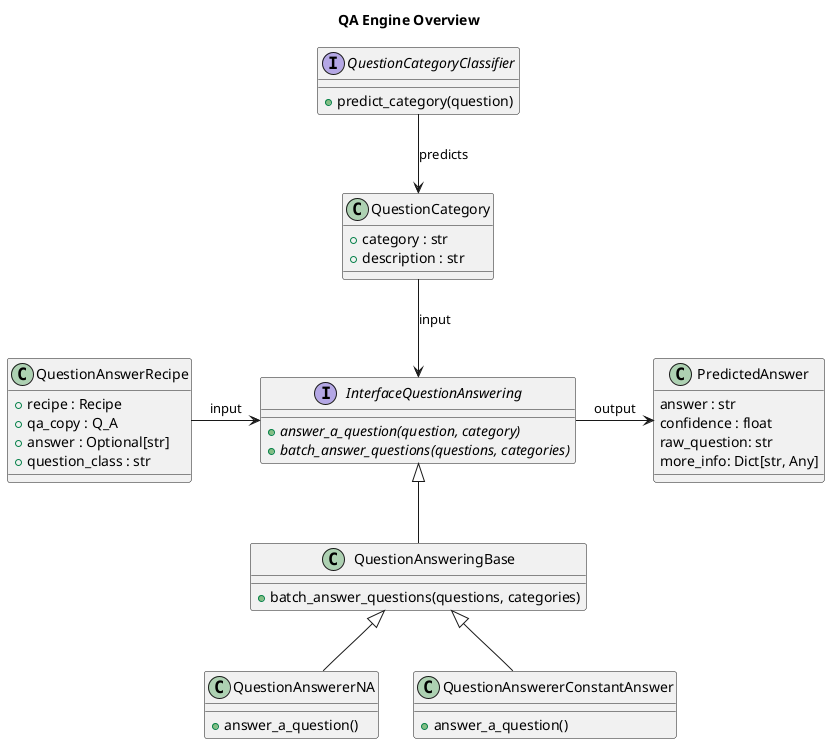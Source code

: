 @startuml

title QA Engine Overview


class QuestionCategory {
  + category : str
  + description : str
}

interface InterfaceQuestionAnswering{
  + {abstract} answer_a_question(question, category)
  + {abstract} batch_answer_questions(questions, categories)
}

class QuestionAnsweringBase{
  + batch_answer_questions(questions, categories)
}

class QuestionAnswererNA{
  + answer_a_question()
}

class QuestionAnswererConstantAnswer{
  + answer_a_question()
}

interface QuestionCategoryClassifier {
  + predict_category(question)
}

class QuestionAnswerRecipe {
  + recipe : Recipe
  + qa_copy : Q_A
  + answer : Optional[str]
  + question_class : str
}

class PredictedAnswer {
  answer : str
  confidence : float
  raw_question: str
  more_info: Dict[str, Any]
}

QuestionAnsweringBase -up-|>  InterfaceQuestionAnswering

QuestionAnswererNA -up-|>  QuestionAnsweringBase
QuestionAnswererConstantAnswer -up-|>  QuestionAnsweringBase

QuestionCategoryClassifier --> QuestionCategory: "predicts"


InterfaceQuestionAnswering <-left- QuestionAnswerRecipe: "input"
InterfaceQuestionAnswering <-up- QuestionCategory: "input"
InterfaceQuestionAnswering -right-> PredictedAnswer : "output"


@enduml